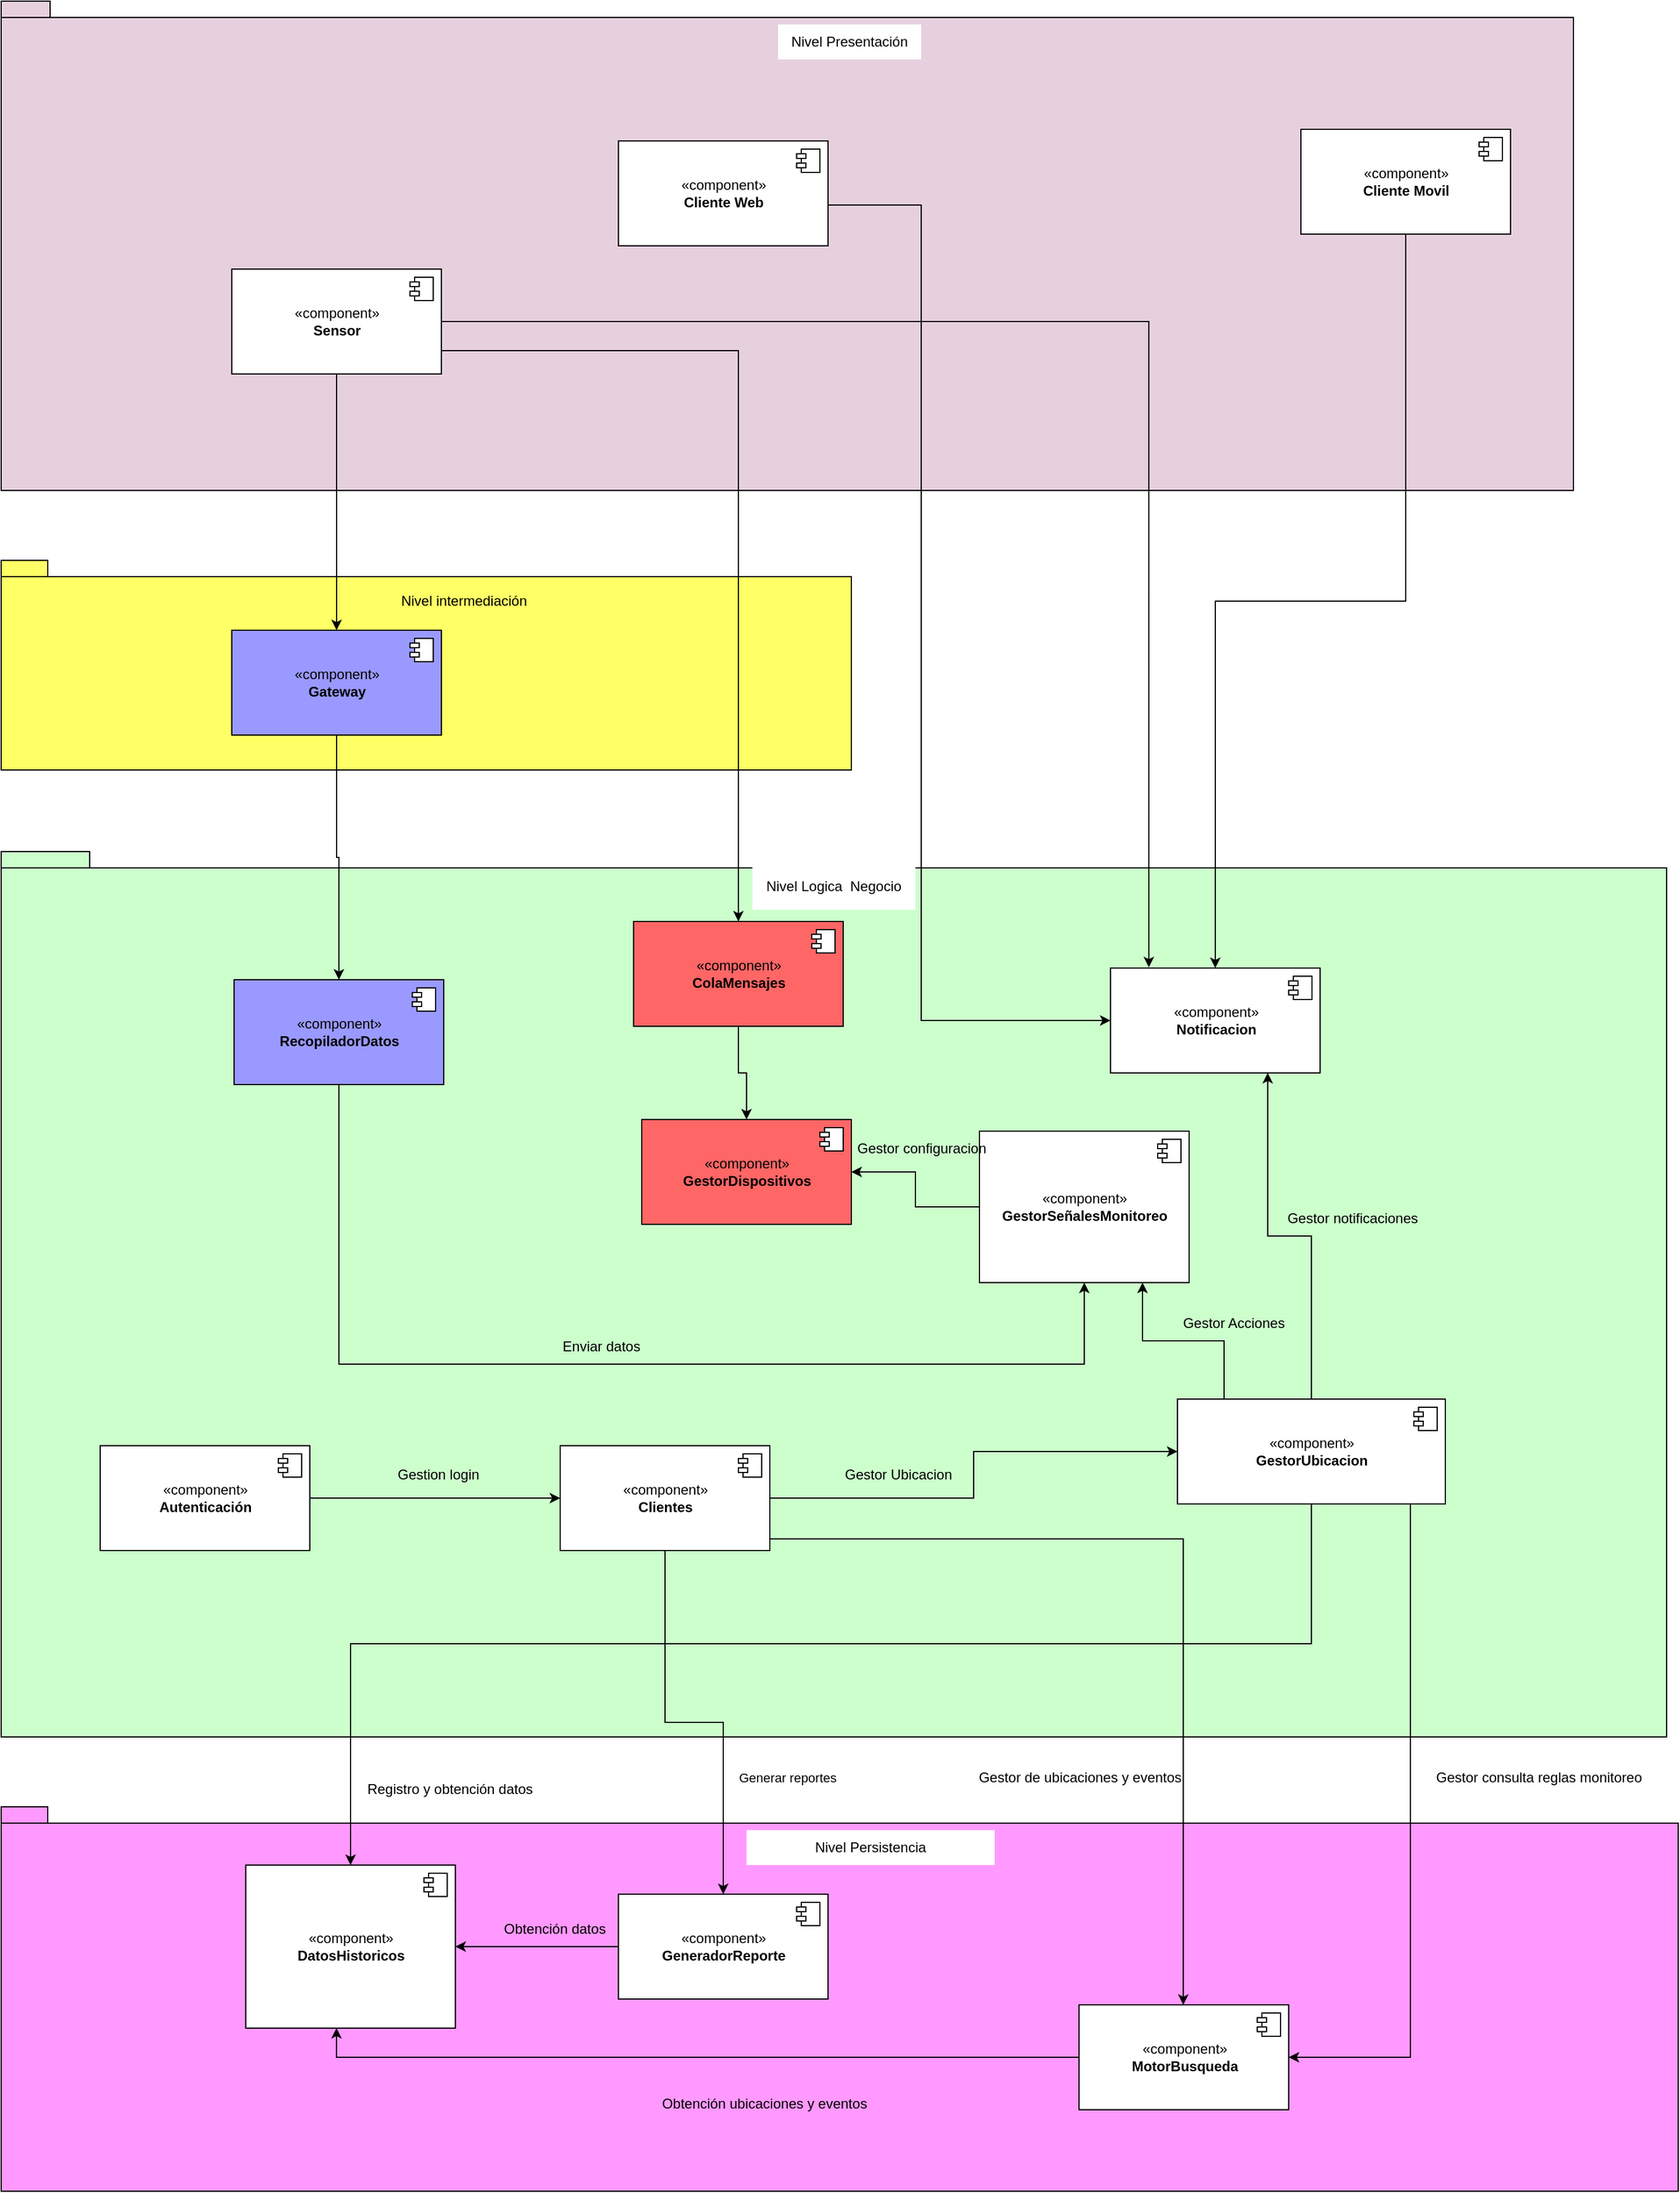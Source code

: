 <mxfile version="20.3.0" type="github">
  <diagram name="Page-1" id="5f0bae14-7c28-e335-631c-24af17079c00">
    <mxGraphModel dx="2686" dy="3435" grid="1" gridSize="10" guides="1" tooltips="1" connect="1" arrows="1" fold="1" page="1" pageScale="1" pageWidth="1100" pageHeight="850" background="none" math="0" shadow="0">
      <root>
        <mxCell id="0" />
        <mxCell id="1" parent="0" />
        <mxCell id="-aslIin6-l7YJVMK6JKz-2" value="" style="shape=folder;fontStyle=1;spacingTop=10;tabWidth=40;tabHeight=14;tabPosition=left;html=1;fillColor=#E6D0DE;" vertex="1" parent="1">
          <mxGeometry x="-10" y="-1970" width="1350" height="420" as="geometry" />
        </mxCell>
        <mxCell id="-aslIin6-l7YJVMK6JKz-3" value="" style="shape=folder;fontStyle=1;spacingTop=10;tabWidth=40;tabHeight=14;tabPosition=left;html=1;fillColor=#FF99FF;" vertex="1" parent="1">
          <mxGeometry x="-10" y="-420" width="1440" height="330" as="geometry" />
        </mxCell>
        <mxCell id="-aslIin6-l7YJVMK6JKz-4" value="" style="shape=folder;fontStyle=1;spacingTop=10;tabWidth=40;tabHeight=14;tabPosition=left;html=1;fillColor=#FFFF66;" vertex="1" parent="1">
          <mxGeometry x="-10" y="-1490" width="730" height="180" as="geometry" />
        </mxCell>
        <mxCell id="-aslIin6-l7YJVMK6JKz-5" value="" style="shape=folder;fontStyle=1;spacingTop=10;tabWidth=40;tabHeight=14;tabPosition=left;html=1;fillColor=#CCFFCC;" vertex="1" parent="1">
          <mxGeometry x="-10" y="-1240" width="1430" height="760" as="geometry" />
        </mxCell>
        <mxCell id="-aslIin6-l7YJVMK6JKz-53" style="edgeStyle=orthogonalEdgeStyle;rounded=0;orthogonalLoop=1;jettySize=auto;html=1;fillColor=#FF0000;" edge="1" parent="1" source="-aslIin6-l7YJVMK6JKz-6" target="-aslIin6-l7YJVMK6JKz-12">
          <mxGeometry relative="1" as="geometry">
            <Array as="points">
              <mxPoint x="280" y="-800" />
            </Array>
          </mxGeometry>
        </mxCell>
        <mxCell id="-aslIin6-l7YJVMK6JKz-6" value="«component»&lt;br&gt;&lt;b&gt;RecopiladorDatos&lt;/b&gt;" style="html=1;dropTarget=0;fillColor=#9999FF;" vertex="1" parent="1">
          <mxGeometry x="190" y="-1130" width="180" height="90" as="geometry" />
        </mxCell>
        <mxCell id="-aslIin6-l7YJVMK6JKz-7" value="" style="shape=module;jettyWidth=8;jettyHeight=4;" vertex="1" parent="-aslIin6-l7YJVMK6JKz-6">
          <mxGeometry x="1" width="20" height="20" relative="1" as="geometry">
            <mxPoint x="-27" y="7" as="offset" />
          </mxGeometry>
        </mxCell>
        <mxCell id="-aslIin6-l7YJVMK6JKz-8" value="«component»&lt;br&gt;&lt;b&gt;GestorDispositivos&lt;/b&gt;" style="html=1;dropTarget=0;fillColor=#FF6666;" vertex="1" parent="1">
          <mxGeometry x="540" y="-1010" width="180" height="90" as="geometry" />
        </mxCell>
        <mxCell id="-aslIin6-l7YJVMK6JKz-9" value="" style="shape=module;jettyWidth=8;jettyHeight=4;" vertex="1" parent="-aslIin6-l7YJVMK6JKz-8">
          <mxGeometry x="1" width="20" height="20" relative="1" as="geometry">
            <mxPoint x="-27" y="7" as="offset" />
          </mxGeometry>
        </mxCell>
        <mxCell id="-aslIin6-l7YJVMK6JKz-10" value="«component»&lt;br&gt;&lt;b&gt;Notificacion&lt;/b&gt;" style="html=1;dropTarget=0;" vertex="1" parent="1">
          <mxGeometry x="942.5" y="-1140" width="180" height="90" as="geometry" />
        </mxCell>
        <mxCell id="-aslIin6-l7YJVMK6JKz-11" value="" style="shape=module;jettyWidth=8;jettyHeight=4;" vertex="1" parent="-aslIin6-l7YJVMK6JKz-10">
          <mxGeometry x="1" width="20" height="20" relative="1" as="geometry">
            <mxPoint x="-27" y="7" as="offset" />
          </mxGeometry>
        </mxCell>
        <mxCell id="-aslIin6-l7YJVMK6JKz-54" style="edgeStyle=orthogonalEdgeStyle;rounded=0;orthogonalLoop=1;jettySize=auto;html=1;entryX=1;entryY=0.5;entryDx=0;entryDy=0;fillColor=#FF0000;" edge="1" parent="1" source="-aslIin6-l7YJVMK6JKz-12" target="-aslIin6-l7YJVMK6JKz-8">
          <mxGeometry relative="1" as="geometry" />
        </mxCell>
        <mxCell id="-aslIin6-l7YJVMK6JKz-12" value="«component»&lt;br&gt;&lt;b&gt;GestorSeñalesMonitoreo&lt;br&gt;&lt;/b&gt;" style="html=1;dropTarget=0;" vertex="1" parent="1">
          <mxGeometry x="830" y="-1000" width="180" height="130" as="geometry" />
        </mxCell>
        <mxCell id="-aslIin6-l7YJVMK6JKz-13" value="" style="shape=module;jettyWidth=8;jettyHeight=4;" vertex="1" parent="-aslIin6-l7YJVMK6JKz-12">
          <mxGeometry x="1" width="20" height="20" relative="1" as="geometry">
            <mxPoint x="-27" y="7" as="offset" />
          </mxGeometry>
        </mxCell>
        <mxCell id="-aslIin6-l7YJVMK6JKz-56" style="edgeStyle=orthogonalEdgeStyle;rounded=0;orthogonalLoop=1;jettySize=auto;html=1;entryX=0.75;entryY=1;entryDx=0;entryDy=0;fillColor=#FF0000;" edge="1" parent="1" source="-aslIin6-l7YJVMK6JKz-14" target="-aslIin6-l7YJVMK6JKz-10">
          <mxGeometry relative="1" as="geometry" />
        </mxCell>
        <mxCell id="-aslIin6-l7YJVMK6JKz-57" style="edgeStyle=orthogonalEdgeStyle;rounded=0;orthogonalLoop=1;jettySize=auto;html=1;fillColor=#FF0000;" edge="1" parent="1" source="-aslIin6-l7YJVMK6JKz-14" target="-aslIin6-l7YJVMK6JKz-12">
          <mxGeometry relative="1" as="geometry">
            <Array as="points">
              <mxPoint x="1040" y="-820" />
              <mxPoint x="970" y="-820" />
            </Array>
          </mxGeometry>
        </mxCell>
        <mxCell id="-aslIin6-l7YJVMK6JKz-72" style="edgeStyle=orthogonalEdgeStyle;rounded=0;orthogonalLoop=1;jettySize=auto;html=1;fillColor=#FF0000;" edge="1" parent="1" source="-aslIin6-l7YJVMK6JKz-14" target="-aslIin6-l7YJVMK6JKz-16">
          <mxGeometry relative="1" as="geometry">
            <Array as="points">
              <mxPoint x="1115" y="-560" />
              <mxPoint x="290" y="-560" />
            </Array>
          </mxGeometry>
        </mxCell>
        <mxCell id="-aslIin6-l7YJVMK6JKz-74" style="edgeStyle=orthogonalEdgeStyle;rounded=0;orthogonalLoop=1;jettySize=auto;html=1;fillColor=#FF0000;" edge="1" parent="1" source="-aslIin6-l7YJVMK6JKz-14" target="-aslIin6-l7YJVMK6JKz-19">
          <mxGeometry relative="1" as="geometry">
            <Array as="points">
              <mxPoint x="1200" y="-205" />
            </Array>
          </mxGeometry>
        </mxCell>
        <mxCell id="-aslIin6-l7YJVMK6JKz-14" value="«component»&lt;br&gt;&lt;b&gt;GestorUbicacion&lt;br&gt;&lt;/b&gt;" style="html=1;dropTarget=0;" vertex="1" parent="1">
          <mxGeometry x="1000" y="-770" width="230" height="90" as="geometry" />
        </mxCell>
        <mxCell id="-aslIin6-l7YJVMK6JKz-15" value="" style="shape=module;jettyWidth=8;jettyHeight=4;" vertex="1" parent="-aslIin6-l7YJVMK6JKz-14">
          <mxGeometry x="1" width="20" height="20" relative="1" as="geometry">
            <mxPoint x="-27" y="7" as="offset" />
          </mxGeometry>
        </mxCell>
        <mxCell id="-aslIin6-l7YJVMK6JKz-16" value="«component»&lt;br&gt;&lt;b&gt;DatosHistoricos&lt;br&gt;&lt;/b&gt;" style="html=1;dropTarget=0;" vertex="1" parent="1">
          <mxGeometry x="200" y="-370" width="180" height="140" as="geometry" />
        </mxCell>
        <mxCell id="-aslIin6-l7YJVMK6JKz-17" value="" style="shape=module;jettyWidth=8;jettyHeight=4;" vertex="1" parent="-aslIin6-l7YJVMK6JKz-16">
          <mxGeometry x="1" width="20" height="20" relative="1" as="geometry">
            <mxPoint x="-27" y="7" as="offset" />
          </mxGeometry>
        </mxCell>
        <mxCell id="-aslIin6-l7YJVMK6JKz-18" style="edgeStyle=orthogonalEdgeStyle;rounded=0;orthogonalLoop=1;jettySize=auto;html=1;entryX=0.433;entryY=0.999;entryDx=0;entryDy=0;entryPerimeter=0;" edge="1" parent="1" source="-aslIin6-l7YJVMK6JKz-19" target="-aslIin6-l7YJVMK6JKz-16">
          <mxGeometry relative="1" as="geometry" />
        </mxCell>
        <mxCell id="-aslIin6-l7YJVMK6JKz-19" value="«component»&lt;br&gt;&lt;b&gt;MotorBusqueda&lt;/b&gt;" style="html=1;dropTarget=0;" vertex="1" parent="1">
          <mxGeometry x="915.5" y="-250" width="180" height="90" as="geometry" />
        </mxCell>
        <mxCell id="-aslIin6-l7YJVMK6JKz-20" value="" style="shape=module;jettyWidth=8;jettyHeight=4;" vertex="1" parent="-aslIin6-l7YJVMK6JKz-19">
          <mxGeometry x="1" width="20" height="20" relative="1" as="geometry">
            <mxPoint x="-27" y="7" as="offset" />
          </mxGeometry>
        </mxCell>
        <mxCell id="-aslIin6-l7YJVMK6JKz-21" style="edgeStyle=orthogonalEdgeStyle;rounded=0;orthogonalLoop=1;jettySize=auto;html=1;" edge="1" parent="1" source="-aslIin6-l7YJVMK6JKz-22" target="-aslIin6-l7YJVMK6JKz-16">
          <mxGeometry relative="1" as="geometry" />
        </mxCell>
        <mxCell id="-aslIin6-l7YJVMK6JKz-22" value="«component»&lt;br&gt;&lt;b&gt;GeneradorReporte&lt;/b&gt;" style="html=1;dropTarget=0;" vertex="1" parent="1">
          <mxGeometry x="520" y="-345" width="180" height="90" as="geometry" />
        </mxCell>
        <mxCell id="-aslIin6-l7YJVMK6JKz-23" value="" style="shape=module;jettyWidth=8;jettyHeight=4;" vertex="1" parent="-aslIin6-l7YJVMK6JKz-22">
          <mxGeometry x="1" width="20" height="20" relative="1" as="geometry">
            <mxPoint x="-27" y="7" as="offset" />
          </mxGeometry>
        </mxCell>
        <mxCell id="-aslIin6-l7YJVMK6JKz-30" style="edgeStyle=orthogonalEdgeStyle;rounded=0;orthogonalLoop=1;jettySize=auto;html=1;" edge="1" parent="1" source="-aslIin6-l7YJVMK6JKz-24" target="-aslIin6-l7YJVMK6JKz-19">
          <mxGeometry relative="1" as="geometry">
            <Array as="points">
              <mxPoint x="1005" y="-650" />
            </Array>
          </mxGeometry>
        </mxCell>
        <mxCell id="-aslIin6-l7YJVMK6JKz-31" style="edgeStyle=orthogonalEdgeStyle;rounded=0;orthogonalLoop=1;jettySize=auto;html=1;" edge="1" parent="1" source="-aslIin6-l7YJVMK6JKz-24" target="-aslIin6-l7YJVMK6JKz-22">
          <mxGeometry relative="1" as="geometry" />
        </mxCell>
        <mxCell id="-aslIin6-l7YJVMK6JKz-55" style="edgeStyle=orthogonalEdgeStyle;rounded=0;orthogonalLoop=1;jettySize=auto;html=1;fillColor=#FF0000;" edge="1" parent="1" source="-aslIin6-l7YJVMK6JKz-24" target="-aslIin6-l7YJVMK6JKz-14">
          <mxGeometry relative="1" as="geometry" />
        </mxCell>
        <mxCell id="-aslIin6-l7YJVMK6JKz-24" value="«component»&lt;br&gt;&lt;b&gt;Clientes&lt;/b&gt;" style="html=1;dropTarget=0;" vertex="1" parent="1">
          <mxGeometry x="470" y="-730" width="180" height="90" as="geometry" />
        </mxCell>
        <mxCell id="-aslIin6-l7YJVMK6JKz-25" value="" style="shape=module;jettyWidth=8;jettyHeight=4;" vertex="1" parent="-aslIin6-l7YJVMK6JKz-24">
          <mxGeometry x="1" width="20" height="20" relative="1" as="geometry">
            <mxPoint x="-27" y="7" as="offset" />
          </mxGeometry>
        </mxCell>
        <mxCell id="-aslIin6-l7YJVMK6JKz-29" style="edgeStyle=orthogonalEdgeStyle;rounded=0;orthogonalLoop=1;jettySize=auto;html=1;entryX=0;entryY=0.5;entryDx=0;entryDy=0;" edge="1" parent="1" source="-aslIin6-l7YJVMK6JKz-27" target="-aslIin6-l7YJVMK6JKz-24">
          <mxGeometry relative="1" as="geometry" />
        </mxCell>
        <mxCell id="-aslIin6-l7YJVMK6JKz-27" value="«component»&lt;br&gt;&lt;b&gt;Autenticación&lt;/b&gt;" style="html=1;dropTarget=0;" vertex="1" parent="1">
          <mxGeometry x="75" y="-730" width="180" height="90" as="geometry" />
        </mxCell>
        <mxCell id="-aslIin6-l7YJVMK6JKz-28" value="" style="shape=module;jettyWidth=8;jettyHeight=4;" vertex="1" parent="-aslIin6-l7YJVMK6JKz-27">
          <mxGeometry x="1" width="20" height="20" relative="1" as="geometry">
            <mxPoint x="-27" y="7" as="offset" />
          </mxGeometry>
        </mxCell>
        <mxCell id="-aslIin6-l7YJVMK6JKz-41" style="edgeStyle=orthogonalEdgeStyle;rounded=0;orthogonalLoop=1;jettySize=auto;html=1;" edge="1" parent="1" source="-aslIin6-l7YJVMK6JKz-32" target="-aslIin6-l7YJVMK6JKz-10">
          <mxGeometry relative="1" as="geometry">
            <Array as="points">
              <mxPoint x="780" y="-1795" />
              <mxPoint x="780" y="-1095" />
            </Array>
          </mxGeometry>
        </mxCell>
        <mxCell id="-aslIin6-l7YJVMK6JKz-32" value="«component»&lt;br&gt;&lt;b&gt;Cliente Web&lt;/b&gt;" style="html=1;dropTarget=0;" vertex="1" parent="1">
          <mxGeometry x="520" y="-1850" width="180" height="90" as="geometry" />
        </mxCell>
        <mxCell id="-aslIin6-l7YJVMK6JKz-33" value="" style="shape=module;jettyWidth=8;jettyHeight=4;" vertex="1" parent="-aslIin6-l7YJVMK6JKz-32">
          <mxGeometry x="1" width="20" height="20" relative="1" as="geometry">
            <mxPoint x="-27" y="7" as="offset" />
          </mxGeometry>
        </mxCell>
        <mxCell id="-aslIin6-l7YJVMK6JKz-40" style="edgeStyle=orthogonalEdgeStyle;rounded=0;orthogonalLoop=1;jettySize=auto;html=1;" edge="1" parent="1" source="-aslIin6-l7YJVMK6JKz-34" target="-aslIin6-l7YJVMK6JKz-10">
          <mxGeometry relative="1" as="geometry" />
        </mxCell>
        <mxCell id="-aslIin6-l7YJVMK6JKz-34" value="«component»&lt;br&gt;&lt;b&gt;Cliente Movil&lt;/b&gt;" style="html=1;dropTarget=0;" vertex="1" parent="1">
          <mxGeometry x="1106" y="-1860" width="180" height="90" as="geometry" />
        </mxCell>
        <mxCell id="-aslIin6-l7YJVMK6JKz-35" value="" style="shape=module;jettyWidth=8;jettyHeight=4;" vertex="1" parent="-aslIin6-l7YJVMK6JKz-34">
          <mxGeometry x="1" width="20" height="20" relative="1" as="geometry">
            <mxPoint x="-27" y="7" as="offset" />
          </mxGeometry>
        </mxCell>
        <mxCell id="-aslIin6-l7YJVMK6JKz-46" style="edgeStyle=orthogonalEdgeStyle;rounded=0;orthogonalLoop=1;jettySize=auto;html=1;fillColor=#9999FF;" edge="1" parent="1" source="-aslIin6-l7YJVMK6JKz-36" target="-aslIin6-l7YJVMK6JKz-6">
          <mxGeometry relative="1" as="geometry" />
        </mxCell>
        <mxCell id="-aslIin6-l7YJVMK6JKz-36" value="«component»&lt;br&gt;&lt;b&gt;Gateway&lt;/b&gt;" style="html=1;dropTarget=0;fillColor=#9999FF;" vertex="1" parent="1">
          <mxGeometry x="188" y="-1430" width="180" height="90" as="geometry" />
        </mxCell>
        <mxCell id="-aslIin6-l7YJVMK6JKz-37" value="" style="shape=module;jettyWidth=8;jettyHeight=4;" vertex="1" parent="-aslIin6-l7YJVMK6JKz-36">
          <mxGeometry x="1" width="20" height="20" relative="1" as="geometry">
            <mxPoint x="-27" y="7" as="offset" />
          </mxGeometry>
        </mxCell>
        <mxCell id="-aslIin6-l7YJVMK6JKz-44" style="edgeStyle=orthogonalEdgeStyle;rounded=0;orthogonalLoop=1;jettySize=auto;html=1;entryX=0.183;entryY=-0.007;entryDx=0;entryDy=0;entryPerimeter=0;" edge="1" parent="1" source="-aslIin6-l7YJVMK6JKz-42" target="-aslIin6-l7YJVMK6JKz-10">
          <mxGeometry relative="1" as="geometry" />
        </mxCell>
        <mxCell id="-aslIin6-l7YJVMK6JKz-45" style="edgeStyle=orthogonalEdgeStyle;rounded=0;orthogonalLoop=1;jettySize=auto;html=1;" edge="1" parent="1" source="-aslIin6-l7YJVMK6JKz-42" target="-aslIin6-l7YJVMK6JKz-36">
          <mxGeometry relative="1" as="geometry" />
        </mxCell>
        <mxCell id="-aslIin6-l7YJVMK6JKz-51" style="edgeStyle=orthogonalEdgeStyle;rounded=0;orthogonalLoop=1;jettySize=auto;html=1;fillColor=#FF0000;" edge="1" parent="1" source="-aslIin6-l7YJVMK6JKz-42" target="-aslIin6-l7YJVMK6JKz-49">
          <mxGeometry relative="1" as="geometry">
            <Array as="points">
              <mxPoint x="623" y="-1670" />
            </Array>
          </mxGeometry>
        </mxCell>
        <mxCell id="-aslIin6-l7YJVMK6JKz-42" value="«component»&lt;br&gt;&lt;b&gt;Sensor&lt;/b&gt;" style="html=1;dropTarget=0;" vertex="1" parent="1">
          <mxGeometry x="188" y="-1740" width="180" height="90" as="geometry" />
        </mxCell>
        <mxCell id="-aslIin6-l7YJVMK6JKz-43" value="" style="shape=module;jettyWidth=8;jettyHeight=4;" vertex="1" parent="-aslIin6-l7YJVMK6JKz-42">
          <mxGeometry x="1" width="20" height="20" relative="1" as="geometry">
            <mxPoint x="-27" y="7" as="offset" />
          </mxGeometry>
        </mxCell>
        <mxCell id="-aslIin6-l7YJVMK6JKz-47" value="Nivel intermediación" style="text;html=1;strokeColor=none;fillColor=none;align=center;verticalAlign=middle;whiteSpace=wrap;rounded=0;" vertex="1" parent="1">
          <mxGeometry x="320" y="-1470" width="135" height="30" as="geometry" />
        </mxCell>
        <mxCell id="-aslIin6-l7YJVMK6JKz-52" style="edgeStyle=orthogonalEdgeStyle;rounded=0;orthogonalLoop=1;jettySize=auto;html=1;fillColor=#9999FF;" edge="1" parent="1" source="-aslIin6-l7YJVMK6JKz-49" target="-aslIin6-l7YJVMK6JKz-8">
          <mxGeometry relative="1" as="geometry" />
        </mxCell>
        <mxCell id="-aslIin6-l7YJVMK6JKz-49" value="«component»&lt;br&gt;&lt;b&gt;ColaMensajes&lt;/b&gt;" style="html=1;dropTarget=0;fillColor=#FF6666;" vertex="1" parent="1">
          <mxGeometry x="533" y="-1180" width="180" height="90" as="geometry" />
        </mxCell>
        <mxCell id="-aslIin6-l7YJVMK6JKz-50" value="" style="shape=module;jettyWidth=8;jettyHeight=4;" vertex="1" parent="-aslIin6-l7YJVMK6JKz-49">
          <mxGeometry x="1" width="20" height="20" relative="1" as="geometry">
            <mxPoint x="-27" y="7" as="offset" />
          </mxGeometry>
        </mxCell>
        <mxCell id="-aslIin6-l7YJVMK6JKz-58" value="Gestor de ubicaciones y eventos" style="text;html=1;align=center;verticalAlign=middle;resizable=0;points=[];autosize=1;strokeColor=none;fillColor=none;" vertex="1" parent="1">
          <mxGeometry x="815.5" y="-460" width="200" height="30" as="geometry" />
        </mxCell>
        <mxCell id="-aslIin6-l7YJVMK6JKz-59" value="Generar reportes" style="edgeLabel;html=1;align=center;verticalAlign=middle;resizable=0;points=[];" vertex="1" connectable="0" parent="1">
          <mxGeometry x="665" y="-445" as="geometry" />
        </mxCell>
        <mxCell id="-aslIin6-l7YJVMK6JKz-61" value="Obtención datos" style="text;html=1;align=center;verticalAlign=middle;resizable=0;points=[];autosize=1;strokeColor=none;fillColor=none;" vertex="1" parent="1">
          <mxGeometry x="410" y="-330" width="110" height="30" as="geometry" />
        </mxCell>
        <mxCell id="-aslIin6-l7YJVMK6JKz-62" value="Obtención ubicaciones y eventos" style="text;html=1;align=center;verticalAlign=middle;resizable=0;points=[];autosize=1;strokeColor=none;fillColor=none;" vertex="1" parent="1">
          <mxGeometry x="545" y="-180" width="200" height="30" as="geometry" />
        </mxCell>
        <mxCell id="-aslIin6-l7YJVMK6JKz-63" value="Gestor Ubicacion" style="text;html=1;align=center;verticalAlign=middle;resizable=0;points=[];autosize=1;strokeColor=none;fillColor=none;" vertex="1" parent="1">
          <mxGeometry x="700" y="-720" width="120" height="30" as="geometry" />
        </mxCell>
        <mxCell id="-aslIin6-l7YJVMK6JKz-64" value="Gestion login" style="text;html=1;align=center;verticalAlign=middle;resizable=0;points=[];autosize=1;strokeColor=none;fillColor=none;" vertex="1" parent="1">
          <mxGeometry x="320" y="-720" width="90" height="30" as="geometry" />
        </mxCell>
        <mxCell id="-aslIin6-l7YJVMK6JKz-65" value="Gestor notificaciones" style="text;html=1;align=center;verticalAlign=middle;resizable=0;points=[];autosize=1;strokeColor=none;fillColor=none;" vertex="1" parent="1">
          <mxGeometry x="1080" y="-940" width="140" height="30" as="geometry" />
        </mxCell>
        <mxCell id="-aslIin6-l7YJVMK6JKz-66" value="Gestor Acciones" style="text;html=1;align=center;verticalAlign=middle;resizable=0;points=[];autosize=1;strokeColor=none;fillColor=none;" vertex="1" parent="1">
          <mxGeometry x="993" y="-850" width="110" height="30" as="geometry" />
        </mxCell>
        <mxCell id="-aslIin6-l7YJVMK6JKz-67" value="Enviar datos" style="text;html=1;align=center;verticalAlign=middle;resizable=0;points=[];autosize=1;strokeColor=none;fillColor=none;" vertex="1" parent="1">
          <mxGeometry x="460" y="-830" width="90" height="30" as="geometry" />
        </mxCell>
        <mxCell id="-aslIin6-l7YJVMK6JKz-68" value="Gestor configuracion" style="text;html=1;align=center;verticalAlign=middle;resizable=0;points=[];autosize=1;strokeColor=none;fillColor=none;" vertex="1" parent="1">
          <mxGeometry x="710" y="-1000" width="140" height="30" as="geometry" />
        </mxCell>
        <mxCell id="-aslIin6-l7YJVMK6JKz-69" value="Nivel Presentación" style="text;html=1;strokeColor=none;fillColor=#FFFFFF;align=center;verticalAlign=middle;whiteSpace=wrap;rounded=0;" vertex="1" parent="1">
          <mxGeometry x="657" y="-1950" width="123" height="30" as="geometry" />
        </mxCell>
        <mxCell id="-aslIin6-l7YJVMK6JKz-70" value="Nivel Logica &amp;nbsp;Negocio" style="text;html=1;strokeColor=none;fillColor=#FFFFFF;align=center;verticalAlign=middle;whiteSpace=wrap;rounded=0;" vertex="1" parent="1">
          <mxGeometry x="635" y="-1230" width="140" height="40" as="geometry" />
        </mxCell>
        <mxCell id="-aslIin6-l7YJVMK6JKz-71" value="Nivel Persistencia" style="text;html=1;strokeColor=none;fillColor=#FFFFFF;align=center;verticalAlign=middle;whiteSpace=wrap;rounded=0;" vertex="1" parent="1">
          <mxGeometry x="630" y="-400" width="213" height="30" as="geometry" />
        </mxCell>
        <mxCell id="-aslIin6-l7YJVMK6JKz-73" value="Registro y obtención datos" style="text;html=1;align=center;verticalAlign=middle;resizable=0;points=[];autosize=1;strokeColor=none;fillColor=none;" vertex="1" parent="1">
          <mxGeometry x="255" y="-450" width="240" height="30" as="geometry" />
        </mxCell>
        <mxCell id="-aslIin6-l7YJVMK6JKz-75" value="Gestor consulta reglas monitoreo" style="text;html=1;align=center;verticalAlign=middle;resizable=0;points=[];autosize=1;strokeColor=none;fillColor=none;" vertex="1" parent="1">
          <mxGeometry x="1210" y="-460" width="200" height="30" as="geometry" />
        </mxCell>
      </root>
    </mxGraphModel>
  </diagram>
</mxfile>
